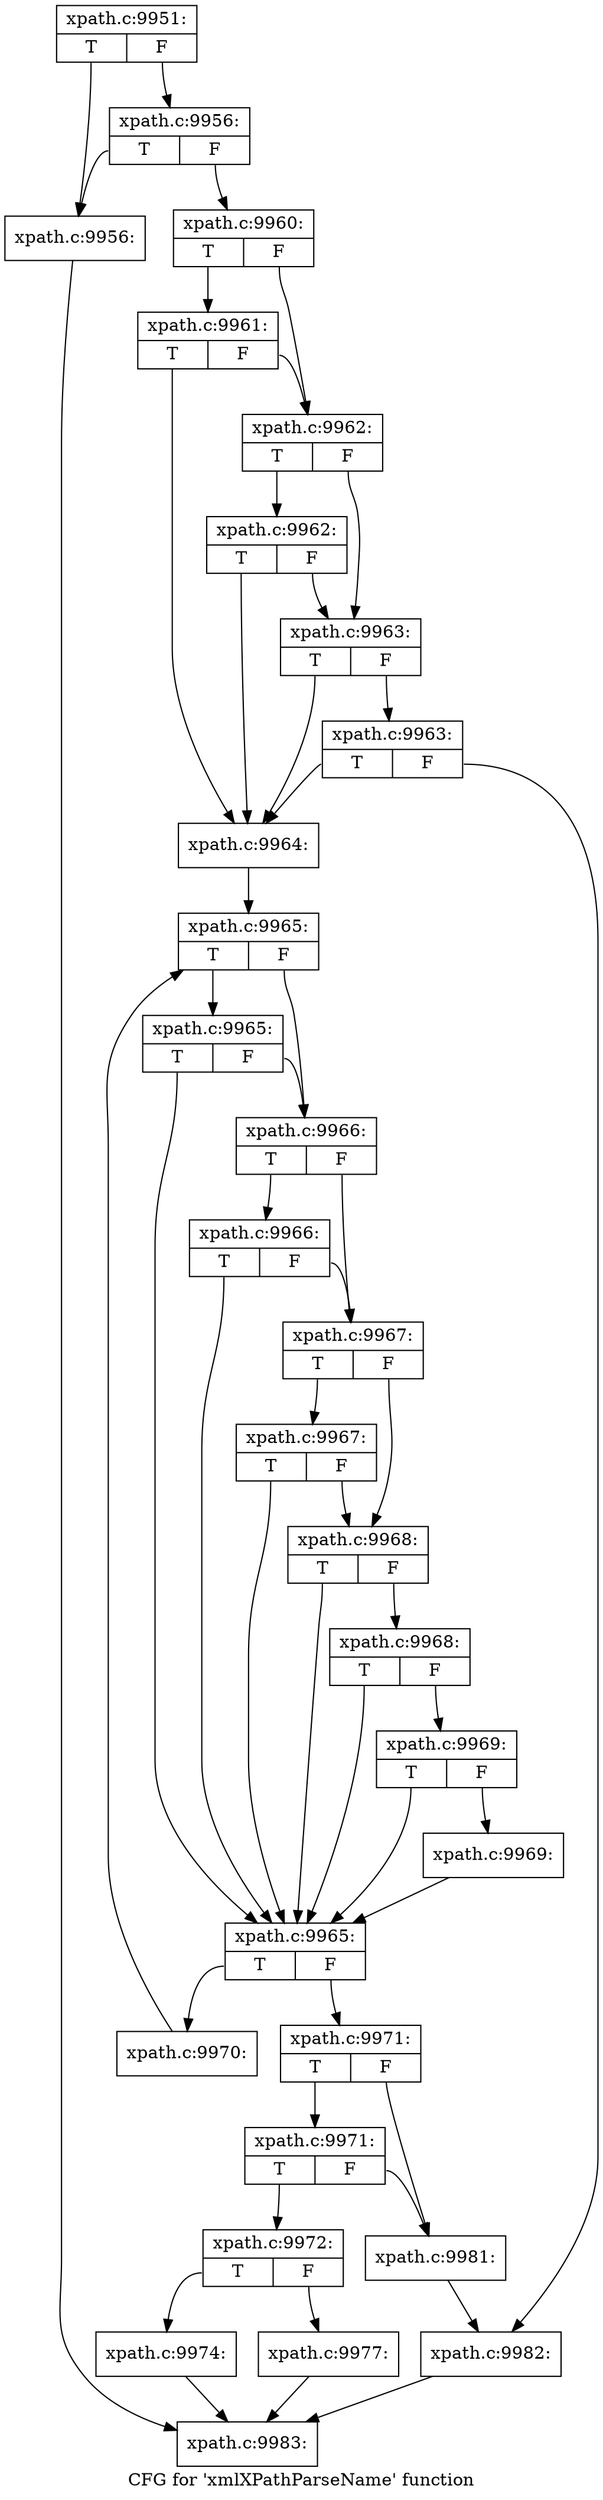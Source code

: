 digraph "CFG for 'xmlXPathParseName' function" {
	label="CFG for 'xmlXPathParseName' function";

	Node0x4b0c4e0 [shape=record,label="{xpath.c:9951:|{<s0>T|<s1>F}}"];
	Node0x4b0c4e0:s0 -> Node0x4b19d20;
	Node0x4b0c4e0:s1 -> Node0x4b19dc0;
	Node0x4b19dc0 [shape=record,label="{xpath.c:9956:|{<s0>T|<s1>F}}"];
	Node0x4b19dc0:s0 -> Node0x4b19d20;
	Node0x4b19dc0:s1 -> Node0x4b19d70;
	Node0x4b19d20 [shape=record,label="{xpath.c:9956:}"];
	Node0x4b19d20 -> Node0x4b13fe0;
	Node0x4b19d70 [shape=record,label="{xpath.c:9960:|{<s0>T|<s1>F}}"];
	Node0x4b19d70:s0 -> Node0x4b1aa70;
	Node0x4b19d70:s1 -> Node0x4b1a9f0;
	Node0x4b1aa70 [shape=record,label="{xpath.c:9961:|{<s0>T|<s1>F}}"];
	Node0x4b1aa70:s0 -> Node0x4b1a850;
	Node0x4b1aa70:s1 -> Node0x4b1a9f0;
	Node0x4b1a9f0 [shape=record,label="{xpath.c:9962:|{<s0>T|<s1>F}}"];
	Node0x4b1a9f0:s0 -> Node0x4b1b130;
	Node0x4b1a9f0:s1 -> Node0x4b1a970;
	Node0x4b1b130 [shape=record,label="{xpath.c:9962:|{<s0>T|<s1>F}}"];
	Node0x4b1b130:s0 -> Node0x4b1a850;
	Node0x4b1b130:s1 -> Node0x4b1a970;
	Node0x4b1a970 [shape=record,label="{xpath.c:9963:|{<s0>T|<s1>F}}"];
	Node0x4b1a970:s0 -> Node0x4b1a850;
	Node0x4b1a970:s1 -> Node0x4b1a8f0;
	Node0x4b1a8f0 [shape=record,label="{xpath.c:9963:|{<s0>T|<s1>F}}"];
	Node0x4b1a8f0:s0 -> Node0x4b1a850;
	Node0x4b1a8f0:s1 -> Node0x4b1a8a0;
	Node0x4b1a850 [shape=record,label="{xpath.c:9964:}"];
	Node0x4b1a850 -> Node0x4b1bf80;
	Node0x4b1bf80 [shape=record,label="{xpath.c:9965:|{<s0>T|<s1>F}}"];
	Node0x4b1bf80:s0 -> Node0x4b1c540;
	Node0x4b1bf80:s1 -> Node0x4b1c4c0;
	Node0x4b1c540 [shape=record,label="{xpath.c:9965:|{<s0>T|<s1>F}}"];
	Node0x4b1c540:s0 -> Node0x4b1c220;
	Node0x4b1c540:s1 -> Node0x4b1c4c0;
	Node0x4b1c4c0 [shape=record,label="{xpath.c:9966:|{<s0>T|<s1>F}}"];
	Node0x4b1c4c0:s0 -> Node0x4b1cb00;
	Node0x4b1c4c0:s1 -> Node0x4b1c440;
	Node0x4b1cb00 [shape=record,label="{xpath.c:9966:|{<s0>T|<s1>F}}"];
	Node0x4b1cb00:s0 -> Node0x4b1c220;
	Node0x4b1cb00:s1 -> Node0x4b1c440;
	Node0x4b1c440 [shape=record,label="{xpath.c:9967:|{<s0>T|<s1>F}}"];
	Node0x4b1c440:s0 -> Node0x4b1d160;
	Node0x4b1c440:s1 -> Node0x4b1c3c0;
	Node0x4b1d160 [shape=record,label="{xpath.c:9967:|{<s0>T|<s1>F}}"];
	Node0x4b1d160:s0 -> Node0x4b1c220;
	Node0x4b1d160:s1 -> Node0x4b1c3c0;
	Node0x4b1c3c0 [shape=record,label="{xpath.c:9968:|{<s0>T|<s1>F}}"];
	Node0x4b1c3c0:s0 -> Node0x4b1c220;
	Node0x4b1c3c0:s1 -> Node0x4b1c340;
	Node0x4b1c340 [shape=record,label="{xpath.c:9968:|{<s0>T|<s1>F}}"];
	Node0x4b1c340:s0 -> Node0x4b1c220;
	Node0x4b1c340:s1 -> Node0x4b1c2c0;
	Node0x4b1c2c0 [shape=record,label="{xpath.c:9969:|{<s0>T|<s1>F}}"];
	Node0x4b1c2c0:s0 -> Node0x4b1c220;
	Node0x4b1c2c0:s1 -> Node0x4b1c270;
	Node0x4b1c270 [shape=record,label="{xpath.c:9969:}"];
	Node0x4b1c270 -> Node0x4b1c220;
	Node0x4b1c220 [shape=record,label="{xpath.c:9965:|{<s0>T|<s1>F}}"];
	Node0x4b1c220:s0 -> Node0x4b1e090;
	Node0x4b1c220:s1 -> Node0x4b1c1a0;
	Node0x4b1e090 [shape=record,label="{xpath.c:9970:}"];
	Node0x4b1e090 -> Node0x4b1bf80;
	Node0x4b1c1a0 [shape=record,label="{xpath.c:9971:|{<s0>T|<s1>F}}"];
	Node0x4b1c1a0:s0 -> Node0x4b1e950;
	Node0x4b1c1a0:s1 -> Node0x4b1e900;
	Node0x4b1e950 [shape=record,label="{xpath.c:9971:|{<s0>T|<s1>F}}"];
	Node0x4b1e950:s0 -> Node0x4b1e8b0;
	Node0x4b1e950:s1 -> Node0x4b1e900;
	Node0x4b1e8b0 [shape=record,label="{xpath.c:9972:|{<s0>T|<s1>F}}"];
	Node0x4b1e8b0:s0 -> Node0x4b1f560;
	Node0x4b1e8b0:s1 -> Node0x4b1f5b0;
	Node0x4b1f560 [shape=record,label="{xpath.c:9974:}"];
	Node0x4b1f560 -> Node0x4b13fe0;
	Node0x4b1f5b0 [shape=record,label="{xpath.c:9977:}"];
	Node0x4b1f5b0 -> Node0x4b13fe0;
	Node0x4b1e900 [shape=record,label="{xpath.c:9981:}"];
	Node0x4b1e900 -> Node0x4b1a8a0;
	Node0x4b1a8a0 [shape=record,label="{xpath.c:9982:}"];
	Node0x4b1a8a0 -> Node0x4b13fe0;
	Node0x4b13fe0 [shape=record,label="{xpath.c:9983:}"];
}
